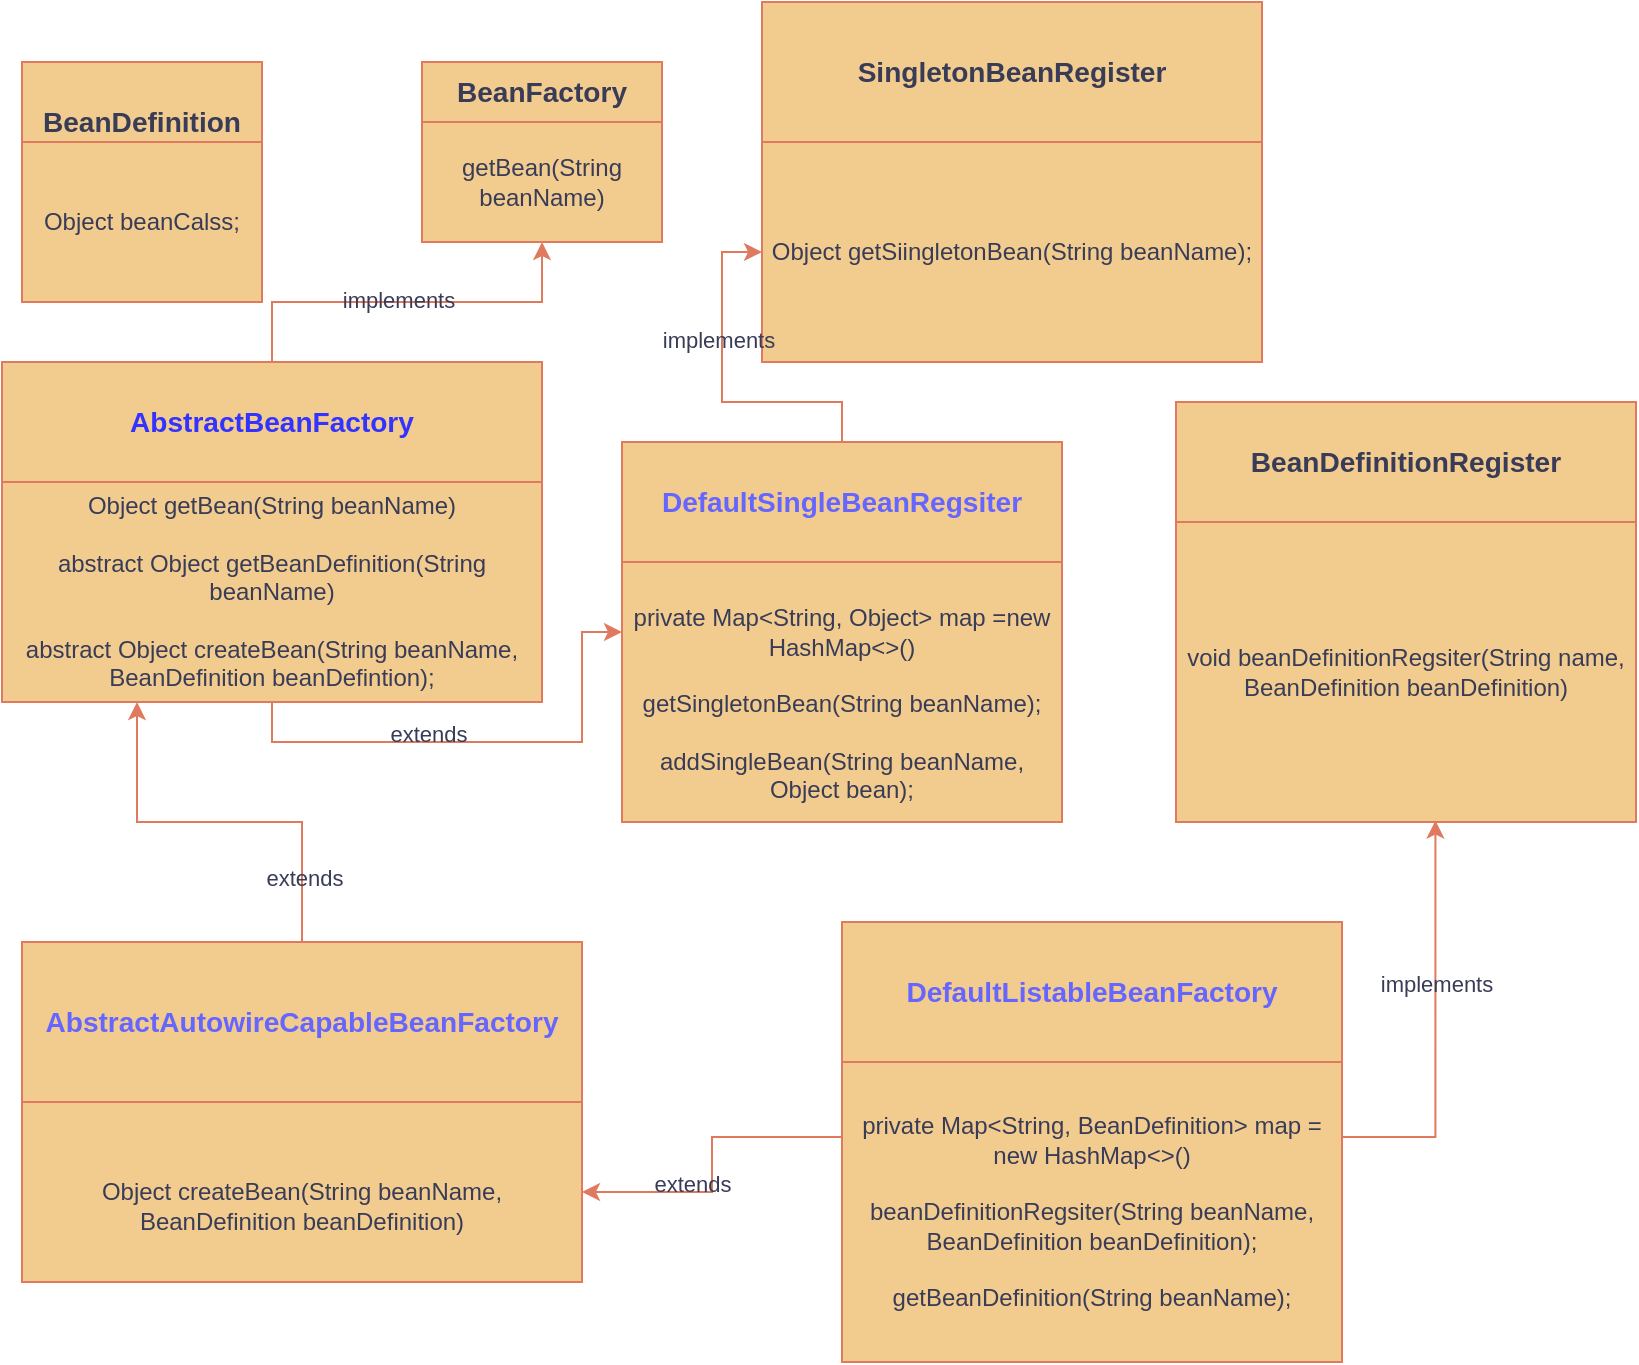 <mxfile version="21.7.2" type="github">
  <diagram id="C5RBs43oDa-KdzZeNtuy" name="Page-1">
    <mxGraphModel dx="1050" dy="542" grid="1" gridSize="10" guides="1" tooltips="1" connect="1" arrows="1" fold="1" page="1" pageScale="1" pageWidth="827" pageHeight="1169" math="0" shadow="0">
      <root>
        <mxCell id="WIyWlLk6GJQsqaUBKTNV-0" />
        <mxCell id="WIyWlLk6GJQsqaUBKTNV-1" parent="WIyWlLk6GJQsqaUBKTNV-0" />
        <mxCell id="xt79i7j6001MH6tI2dmM-3" value="&lt;h3&gt;BeanDefinition&lt;/h3&gt;" style="rounded=0;whiteSpace=wrap;html=1;labelBackgroundColor=none;fillColor=#F2CC8F;strokeColor=#E07A5F;fontColor=#393C56;" vertex="1" parent="WIyWlLk6GJQsqaUBKTNV-1">
          <mxGeometry x="20" y="90" width="120" height="60" as="geometry" />
        </mxCell>
        <mxCell id="xt79i7j6001MH6tI2dmM-6" value="Object beanCalss;" style="rounded=0;whiteSpace=wrap;html=1;labelBackgroundColor=none;fillColor=#F2CC8F;strokeColor=#E07A5F;fontColor=#393C56;" vertex="1" parent="WIyWlLk6GJQsqaUBKTNV-1">
          <mxGeometry x="20" y="130" width="120" height="80" as="geometry" />
        </mxCell>
        <mxCell id="xt79i7j6001MH6tI2dmM-7" value="&lt;h3&gt;BeanFactory&lt;/h3&gt;" style="rounded=0;whiteSpace=wrap;html=1;fontColor=#393C56;labelBackgroundColor=none;fillColor=#F2CC8F;strokeColor=#E07A5F;" vertex="1" parent="WIyWlLk6GJQsqaUBKTNV-1">
          <mxGeometry x="220" y="90" width="120" height="30" as="geometry" />
        </mxCell>
        <mxCell id="xt79i7j6001MH6tI2dmM-8" value="getBean(String beanName)" style="rounded=0;whiteSpace=wrap;html=1;labelBackgroundColor=none;fillColor=#F2CC8F;strokeColor=#E07A5F;fontColor=#393C56;" vertex="1" parent="WIyWlLk6GJQsqaUBKTNV-1">
          <mxGeometry x="220" y="120" width="120" height="60" as="geometry" />
        </mxCell>
        <mxCell id="xt79i7j6001MH6tI2dmM-10" value="" style="whiteSpace=wrap;html=1;aspect=fixed;labelBackgroundColor=none;fillColor=#F2CC8F;strokeColor=#E07A5F;fontColor=#393C56;" vertex="1" parent="WIyWlLk6GJQsqaUBKTNV-1">
          <mxGeometry x="390" y="60" width="160" height="160" as="geometry" />
        </mxCell>
        <mxCell id="xt79i7j6001MH6tI2dmM-11" value="&lt;h3&gt;SingletonBeanRegister&lt;/h3&gt;" style="rounded=0;whiteSpace=wrap;html=1;fontColor=#393C56;labelBackgroundColor=none;fillColor=#F2CC8F;strokeColor=#E07A5F;" vertex="1" parent="WIyWlLk6GJQsqaUBKTNV-1">
          <mxGeometry x="390" y="60" width="250" height="70" as="geometry" />
        </mxCell>
        <mxCell id="xt79i7j6001MH6tI2dmM-13" value="Object getSiingletonBean(String beanName);&lt;br&gt;" style="rounded=0;whiteSpace=wrap;html=1;labelBackgroundColor=none;fillColor=#F2CC8F;strokeColor=#E07A5F;fontColor=#393C56;" vertex="1" parent="WIyWlLk6GJQsqaUBKTNV-1">
          <mxGeometry x="390" y="130" width="250" height="110" as="geometry" />
        </mxCell>
        <mxCell id="xt79i7j6001MH6tI2dmM-14" value="" style="whiteSpace=wrap;html=1;aspect=fixed;labelBackgroundColor=none;fillColor=#F2CC8F;strokeColor=#E07A5F;fontColor=#393C56;" vertex="1" parent="WIyWlLk6GJQsqaUBKTNV-1">
          <mxGeometry x="597" y="260" width="150" height="150" as="geometry" />
        </mxCell>
        <mxCell id="xt79i7j6001MH6tI2dmM-15" value="&lt;h3&gt;BeanDefinitionRegister&lt;/h3&gt;" style="rounded=0;whiteSpace=wrap;html=1;fontColor=#393C56;labelBackgroundColor=none;fillColor=#F2CC8F;strokeColor=#E07A5F;" vertex="1" parent="WIyWlLk6GJQsqaUBKTNV-1">
          <mxGeometry x="597" y="260" width="230" height="60" as="geometry" />
        </mxCell>
        <mxCell id="xt79i7j6001MH6tI2dmM-16" value="" style="whiteSpace=wrap;html=1;aspect=fixed;labelBackgroundColor=none;fillColor=#F2CC8F;strokeColor=#E07A5F;fontColor=#393C56;" vertex="1" parent="WIyWlLk6GJQsqaUBKTNV-1">
          <mxGeometry x="597" y="320" width="150" height="150" as="geometry" />
        </mxCell>
        <mxCell id="xt79i7j6001MH6tI2dmM-17" value="void beanDefinitionRegsiter(String name, BeanDefinition beanDefinition)" style="rounded=0;whiteSpace=wrap;html=1;labelBackgroundColor=none;fillColor=#F2CC8F;strokeColor=#E07A5F;fontColor=#393C56;" vertex="1" parent="WIyWlLk6GJQsqaUBKTNV-1">
          <mxGeometry x="597" y="320" width="230" height="150" as="geometry" />
        </mxCell>
        <mxCell id="xt79i7j6001MH6tI2dmM-23" value="" style="whiteSpace=wrap;html=1;aspect=fixed;labelBackgroundColor=none;fillColor=#F2CC8F;strokeColor=#E07A5F;fontColor=#393C56;" vertex="1" parent="WIyWlLk6GJQsqaUBKTNV-1">
          <mxGeometry x="10" y="240" width="170" height="170" as="geometry" />
        </mxCell>
        <mxCell id="xt79i7j6001MH6tI2dmM-26" value="" style="edgeStyle=orthogonalEdgeStyle;rounded=0;orthogonalLoop=1;jettySize=auto;html=1;labelBackgroundColor=none;strokeColor=#E07A5F;fontColor=default;" edge="1" parent="WIyWlLk6GJQsqaUBKTNV-1" source="xt79i7j6001MH6tI2dmM-24" target="xt79i7j6001MH6tI2dmM-25">
          <mxGeometry relative="1" as="geometry" />
        </mxCell>
        <mxCell id="xt79i7j6001MH6tI2dmM-40" style="edgeStyle=orthogonalEdgeStyle;rounded=0;orthogonalLoop=1;jettySize=auto;html=1;exitX=0.5;exitY=0;exitDx=0;exitDy=0;entryX=0.5;entryY=1;entryDx=0;entryDy=0;labelBackgroundColor=none;strokeColor=#E07A5F;fontColor=default;" edge="1" parent="WIyWlLk6GJQsqaUBKTNV-1" source="xt79i7j6001MH6tI2dmM-24" target="xt79i7j6001MH6tI2dmM-8">
          <mxGeometry relative="1" as="geometry" />
        </mxCell>
        <mxCell id="xt79i7j6001MH6tI2dmM-41" value="implements" style="edgeLabel;html=1;align=center;verticalAlign=middle;resizable=0;points=[];labelBackgroundColor=none;fontColor=#393C56;" vertex="1" connectable="0" parent="xt79i7j6001MH6tI2dmM-40">
          <mxGeometry x="-0.048" y="1" relative="1" as="geometry">
            <mxPoint as="offset" />
          </mxGeometry>
        </mxCell>
        <mxCell id="xt79i7j6001MH6tI2dmM-24" value="&lt;h3&gt;&lt;font color=&quot;#3333ff&quot;&gt;AbstractBeanFactory&lt;/font&gt;&lt;/h3&gt;" style="rounded=0;whiteSpace=wrap;html=1;labelBackgroundColor=none;fillColor=#F2CC8F;strokeColor=#E07A5F;fontColor=#393C56;" vertex="1" parent="WIyWlLk6GJQsqaUBKTNV-1">
          <mxGeometry x="10" y="240" width="270" height="60" as="geometry" />
        </mxCell>
        <mxCell id="xt79i7j6001MH6tI2dmM-43" style="edgeStyle=orthogonalEdgeStyle;rounded=0;orthogonalLoop=1;jettySize=auto;html=1;exitX=0.5;exitY=1;exitDx=0;exitDy=0;labelBackgroundColor=none;strokeColor=#E07A5F;fontColor=default;" edge="1" parent="WIyWlLk6GJQsqaUBKTNV-1" source="xt79i7j6001MH6tI2dmM-25" target="xt79i7j6001MH6tI2dmM-35">
          <mxGeometry relative="1" as="geometry" />
        </mxCell>
        <mxCell id="xt79i7j6001MH6tI2dmM-44" value="extends" style="edgeLabel;html=1;align=center;verticalAlign=middle;resizable=0;points=[];labelBackgroundColor=none;fontColor=#393C56;" vertex="1" connectable="0" parent="xt79i7j6001MH6tI2dmM-43">
          <mxGeometry x="-0.218" y="4" relative="1" as="geometry">
            <mxPoint as="offset" />
          </mxGeometry>
        </mxCell>
        <mxCell id="xt79i7j6001MH6tI2dmM-25" value="Object getBean(String beanName)&lt;br&gt;&lt;br style=&quot;border-color: var(--border-color);&quot;&gt;abstract Object getBeanDefinition(String beanName)&lt;br&gt;&lt;br&gt;abstract Object createBean(String beanName, BeanDefinition beanDefintion);" style="rounded=0;whiteSpace=wrap;html=1;labelBackgroundColor=none;fillColor=#F2CC8F;strokeColor=#E07A5F;fontColor=#393C56;" vertex="1" parent="WIyWlLk6GJQsqaUBKTNV-1">
          <mxGeometry x="10" y="300" width="270" height="110" as="geometry" />
        </mxCell>
        <mxCell id="xt79i7j6001MH6tI2dmM-27" value="" style="rounded=0;whiteSpace=wrap;html=1;labelBackgroundColor=none;fillColor=#F2CC8F;strokeColor=#E07A5F;fontColor=#393C56;" vertex="1" parent="WIyWlLk6GJQsqaUBKTNV-1">
          <mxGeometry x="20" y="530" width="280" height="170" as="geometry" />
        </mxCell>
        <mxCell id="xt79i7j6001MH6tI2dmM-49" style="edgeStyle=orthogonalEdgeStyle;rounded=0;orthogonalLoop=1;jettySize=auto;html=1;exitX=0.5;exitY=0;exitDx=0;exitDy=0;entryX=0.25;entryY=1;entryDx=0;entryDy=0;labelBackgroundColor=none;strokeColor=#E07A5F;fontColor=default;" edge="1" parent="WIyWlLk6GJQsqaUBKTNV-1" source="xt79i7j6001MH6tI2dmM-28" target="xt79i7j6001MH6tI2dmM-25">
          <mxGeometry relative="1" as="geometry" />
        </mxCell>
        <mxCell id="xt79i7j6001MH6tI2dmM-50" value="extends" style="edgeLabel;html=1;align=center;verticalAlign=middle;resizable=0;points=[];labelBackgroundColor=none;fontColor=#393C56;" vertex="1" connectable="0" parent="xt79i7j6001MH6tI2dmM-49">
          <mxGeometry x="-0.684" y="-1" relative="1" as="geometry">
            <mxPoint as="offset" />
          </mxGeometry>
        </mxCell>
        <mxCell id="xt79i7j6001MH6tI2dmM-28" value="&lt;h3&gt;&lt;font color=&quot;#6666ff&quot;&gt;AbstractAutowireCapableBeanFactory&lt;/font&gt;&lt;/h3&gt;" style="rounded=0;whiteSpace=wrap;html=1;labelBackgroundColor=none;fillColor=#F2CC8F;strokeColor=#E07A5F;fontColor=#393C56;" vertex="1" parent="WIyWlLk6GJQsqaUBKTNV-1">
          <mxGeometry x="20" y="530" width="280" height="80" as="geometry" />
        </mxCell>
        <mxCell id="xt79i7j6001MH6tI2dmM-29" value="&lt;br style=&quot;border-color: var(--border-color);&quot;&gt;Object createBean(String beanName, BeanDefinition beanDefinition)" style="rounded=0;whiteSpace=wrap;html=1;labelBackgroundColor=none;fillColor=#F2CC8F;strokeColor=#E07A5F;fontColor=#393C56;" vertex="1" parent="WIyWlLk6GJQsqaUBKTNV-1">
          <mxGeometry x="20" y="610" width="280" height="90" as="geometry" />
        </mxCell>
        <mxCell id="xt79i7j6001MH6tI2dmM-30" value="" style="rounded=0;whiteSpace=wrap;html=1;labelBackgroundColor=none;fillColor=#F2CC8F;strokeColor=#E07A5F;fontColor=#393C56;" vertex="1" parent="WIyWlLk6GJQsqaUBKTNV-1">
          <mxGeometry x="430" y="520" width="250" height="170" as="geometry" />
        </mxCell>
        <mxCell id="xt79i7j6001MH6tI2dmM-31" value="&lt;h3&gt;&lt;font color=&quot;#6666ff&quot;&gt;DefaultListableBeanFactory&lt;/font&gt;&lt;/h3&gt;" style="rounded=0;whiteSpace=wrap;html=1;labelBackgroundColor=none;fillColor=#F2CC8F;strokeColor=#E07A5F;fontColor=#393C56;" vertex="1" parent="WIyWlLk6GJQsqaUBKTNV-1">
          <mxGeometry x="430" y="520" width="250" height="70" as="geometry" />
        </mxCell>
        <mxCell id="xt79i7j6001MH6tI2dmM-51" style="edgeStyle=orthogonalEdgeStyle;rounded=0;orthogonalLoop=1;jettySize=auto;html=1;exitX=0;exitY=0.25;exitDx=0;exitDy=0;entryX=1;entryY=0.5;entryDx=0;entryDy=0;labelBackgroundColor=none;strokeColor=#E07A5F;fontColor=default;" edge="1" parent="WIyWlLk6GJQsqaUBKTNV-1" source="xt79i7j6001MH6tI2dmM-32" target="xt79i7j6001MH6tI2dmM-29">
          <mxGeometry relative="1" as="geometry" />
        </mxCell>
        <mxCell id="xt79i7j6001MH6tI2dmM-52" value="extends" style="edgeLabel;html=1;align=center;verticalAlign=middle;resizable=0;points=[];labelBackgroundColor=none;fontColor=#393C56;" vertex="1" connectable="0" parent="xt79i7j6001MH6tI2dmM-51">
          <mxGeometry x="0.304" y="-4" relative="1" as="geometry">
            <mxPoint as="offset" />
          </mxGeometry>
        </mxCell>
        <mxCell id="xt79i7j6001MH6tI2dmM-53" style="edgeStyle=orthogonalEdgeStyle;rounded=0;orthogonalLoop=1;jettySize=auto;html=1;exitX=1;exitY=0.25;exitDx=0;exitDy=0;entryX=0.564;entryY=0.995;entryDx=0;entryDy=0;entryPerimeter=0;labelBackgroundColor=none;strokeColor=#E07A5F;fontColor=default;" edge="1" parent="WIyWlLk6GJQsqaUBKTNV-1" source="xt79i7j6001MH6tI2dmM-32" target="xt79i7j6001MH6tI2dmM-17">
          <mxGeometry relative="1" as="geometry" />
        </mxCell>
        <mxCell id="xt79i7j6001MH6tI2dmM-54" value="implements" style="edgeLabel;html=1;align=center;verticalAlign=middle;resizable=0;points=[];labelBackgroundColor=none;fontColor=#393C56;" vertex="1" connectable="0" parent="xt79i7j6001MH6tI2dmM-53">
          <mxGeometry x="0.202" relative="1" as="geometry">
            <mxPoint as="offset" />
          </mxGeometry>
        </mxCell>
        <mxCell id="xt79i7j6001MH6tI2dmM-32" value="private Map&amp;lt;String, BeanDefinition&amp;gt; map = new HashMap&amp;lt;&amp;gt;()&lt;br&gt;&lt;br&gt;beanDefinitionRegsiter(String beanName, BeanDefinition beanDefinition);&lt;br&gt;&lt;br&gt;getBeanDefinition(String beanName);" style="rounded=0;whiteSpace=wrap;html=1;labelBackgroundColor=none;fillColor=#F2CC8F;strokeColor=#E07A5F;fontColor=#393C56;" vertex="1" parent="WIyWlLk6GJQsqaUBKTNV-1">
          <mxGeometry x="430" y="590" width="250" height="150" as="geometry" />
        </mxCell>
        <mxCell id="xt79i7j6001MH6tI2dmM-35" value="&lt;br&gt;&lt;br&gt;&lt;br&gt;&lt;br&gt;&lt;br&gt;private Map&amp;lt;String, Object&amp;gt; map =new HashMap&amp;lt;&amp;gt;()&lt;br&gt;&lt;br&gt;getSingletonBean(String beanName);&lt;br&gt;&lt;br&gt;addSingleBean(String beanName, Object bean);" style="rounded=0;whiteSpace=wrap;html=1;labelBackgroundColor=none;fillColor=#F2CC8F;strokeColor=#E07A5F;fontColor=#393C56;" vertex="1" parent="WIyWlLk6GJQsqaUBKTNV-1">
          <mxGeometry x="320" y="280" width="220" height="190" as="geometry" />
        </mxCell>
        <mxCell id="xt79i7j6001MH6tI2dmM-45" style="edgeStyle=orthogonalEdgeStyle;rounded=0;orthogonalLoop=1;jettySize=auto;html=1;exitX=0.5;exitY=0;exitDx=0;exitDy=0;entryX=0;entryY=0.5;entryDx=0;entryDy=0;labelBackgroundColor=none;strokeColor=#E07A5F;fontColor=default;" edge="1" parent="WIyWlLk6GJQsqaUBKTNV-1" source="xt79i7j6001MH6tI2dmM-36" target="xt79i7j6001MH6tI2dmM-13">
          <mxGeometry relative="1" as="geometry" />
        </mxCell>
        <mxCell id="xt79i7j6001MH6tI2dmM-46" value="implements" style="edgeLabel;html=1;align=center;verticalAlign=middle;resizable=0;points=[];labelBackgroundColor=none;fontColor=#393C56;" vertex="1" connectable="0" parent="xt79i7j6001MH6tI2dmM-45">
          <mxGeometry x="0.269" y="2" relative="1" as="geometry">
            <mxPoint as="offset" />
          </mxGeometry>
        </mxCell>
        <mxCell id="xt79i7j6001MH6tI2dmM-36" value="&lt;h3&gt;&lt;font color=&quot;#6666ff&quot;&gt;DefaultSingleBeanRegsiter&lt;/font&gt;&lt;/h3&gt;" style="rounded=0;whiteSpace=wrap;html=1;labelBackgroundColor=none;fillColor=#F2CC8F;strokeColor=#E07A5F;fontColor=#393C56;" vertex="1" parent="WIyWlLk6GJQsqaUBKTNV-1">
          <mxGeometry x="320" y="280" width="220" height="60" as="geometry" />
        </mxCell>
        <mxCell id="xt79i7j6001MH6tI2dmM-48" style="edgeStyle=orthogonalEdgeStyle;rounded=0;orthogonalLoop=1;jettySize=auto;html=1;exitX=0.5;exitY=1;exitDx=0;exitDy=0;labelBackgroundColor=none;strokeColor=#E07A5F;fontColor=default;" edge="1" parent="WIyWlLk6GJQsqaUBKTNV-1" source="xt79i7j6001MH6tI2dmM-36" target="xt79i7j6001MH6tI2dmM-36">
          <mxGeometry relative="1" as="geometry" />
        </mxCell>
      </root>
    </mxGraphModel>
  </diagram>
</mxfile>
